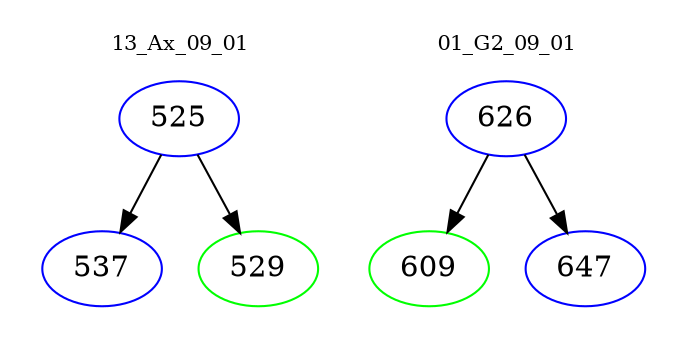 digraph{
subgraph cluster_0 {
color = white
label = "13_Ax_09_01";
fontsize=10;
T0_525 [label="525", color="blue"]
T0_525 -> T0_537 [color="black"]
T0_537 [label="537", color="blue"]
T0_525 -> T0_529 [color="black"]
T0_529 [label="529", color="green"]
}
subgraph cluster_1 {
color = white
label = "01_G2_09_01";
fontsize=10;
T1_626 [label="626", color="blue"]
T1_626 -> T1_609 [color="black"]
T1_609 [label="609", color="green"]
T1_626 -> T1_647 [color="black"]
T1_647 [label="647", color="blue"]
}
}
